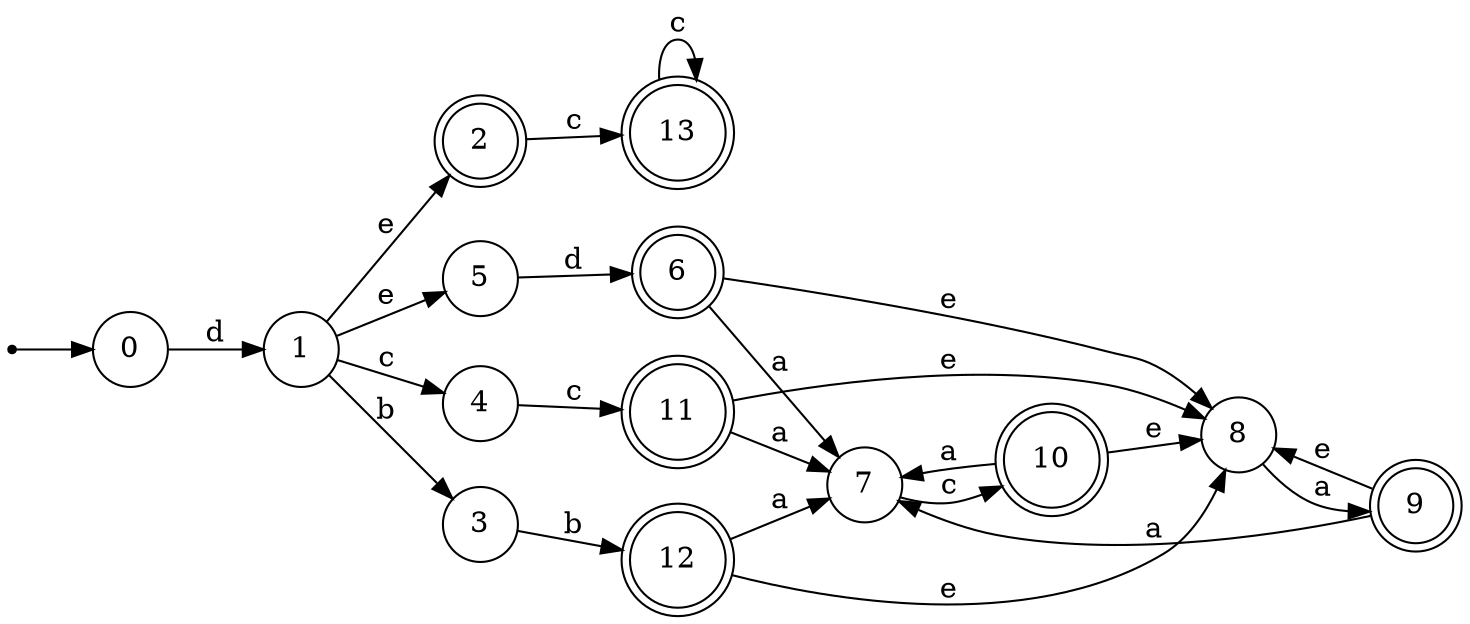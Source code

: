 digraph finite_state_machine {
rankdir=LR;
size="20,20";
node [shape = point]; "dummy0"
node [shape = circle]; "0";
"dummy0" -> "0";
node [shape = circle]; "1";
node [shape = doublecircle]; "2";node [shape = circle]; "3";
node [shape = circle]; "4";
node [shape = circle]; "5";
node [shape = doublecircle]; "6";node [shape = circle]; "7";
node [shape = circle]; "8";
node [shape = doublecircle]; "9";node [shape = doublecircle]; "10";node [shape = doublecircle]; "11";node [shape = doublecircle]; "12";node [shape = doublecircle]; "13";"0" -> "1" [label = "d"];
 "1" -> "2" [label = "e"];
 "1" -> "5" [label = "e"];
 "1" -> "3" [label = "b"];
 "1" -> "4" [label = "c"];
 "5" -> "6" [label = "d"];
 "6" -> "7" [label = "a"];
 "6" -> "8" [label = "e"];
 "8" -> "9" [label = "a"];
 "9" -> "8" [label = "e"];
 "9" -> "7" [label = "a"];
 "7" -> "10" [label = "c"];
 "10" -> "7" [label = "a"];
 "10" -> "8" [label = "e"];
 "4" -> "11" [label = "c"];
 "11" -> "7" [label = "a"];
 "11" -> "8" [label = "e"];
 "3" -> "12" [label = "b"];
 "12" -> "7" [label = "a"];
 "12" -> "8" [label = "e"];
 "2" -> "13" [label = "c"];
 "13" -> "13" [label = "c"];
 }
